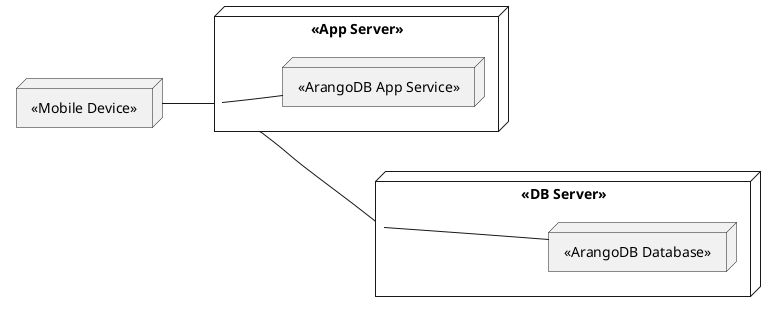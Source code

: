 @startuml Deployment

left to right direction
skinparam componentStyle uml1

node "<<Mobile Device>>" as mobile
node "<<App Server>>" as app_server {
    node "<<ArangoDB App Service>>" as app_service
}
node "<<DB Server>>" as db_server {
    node "<<ArangoDB Database>>" as arangodb_db
}

mobile -- app_server
app_server -- app_service
app_server -- db_server
db_server -- arangodb_db

@enduml
